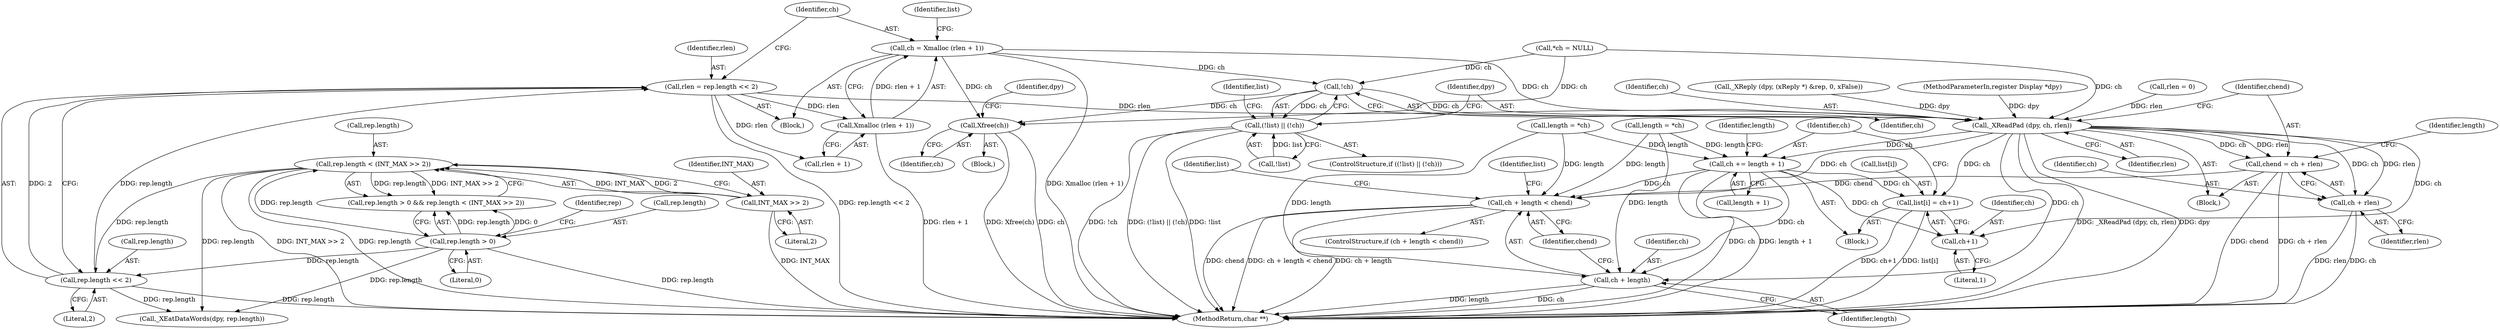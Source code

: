 digraph "0_libx11_b469da1430cdcee06e31c6251b83aede072a1ff0_1@API" {
"1000190" [label="(Call,ch = Xmalloc (rlen + 1))"];
"1000192" [label="(Call,Xmalloc (rlen + 1))"];
"1000183" [label="(Call,rlen = rep.length << 2)"];
"1000185" [label="(Call,rep.length << 2)"];
"1000175" [label="(Call,rep.length < (INT_MAX >> 2))"];
"1000170" [label="(Call,rep.length > 0)"];
"1000179" [label="(Call,INT_MAX >> 2)"];
"1000200" [label="(Call,!ch)"];
"1000197" [label="(Call,(!list) || (!ch))"];
"1000205" [label="(Call,Xfree(ch))"];
"1000219" [label="(Call,_XReadPad (dpy, ch, rlen))"];
"1000223" [label="(Call,chend = ch + rlen)"];
"1000245" [label="(Call,ch + length < chend)"];
"1000225" [label="(Call,ch + rlen)"];
"1000246" [label="(Call,ch + length)"];
"1000251" [label="(Call,list[i] = ch+1)"];
"1000255" [label="(Call,ch+1)"];
"1000258" [label="(Call,ch += length + 1)"];
"1000182" [label="(Block,)"];
"1000279" [label="(MethodReturn,char **)"];
"1000197" [label="(Call,(!list) || (!ch))"];
"1000175" [label="(Call,rep.length < (INT_MAX >> 2))"];
"1000198" [label="(Call,!list)"];
"1000250" [label="(Block,)"];
"1000196" [label="(ControlStructure,if ((!list) || (!ch)))"];
"1000224" [label="(Identifier,chend)"];
"1000128" [label="(Call,rlen = 0)"];
"1000220" [label="(Identifier,dpy)"];
"1000247" [label="(Identifier,ch)"];
"1000221" [label="(Identifier,ch)"];
"1000258" [label="(Call,ch += length + 1)"];
"1000246" [label="(Call,ch + length)"];
"1000191" [label="(Identifier,ch)"];
"1000186" [label="(Call,rep.length)"];
"1000257" [label="(Literal,1)"];
"1000177" [label="(Identifier,rep)"];
"1000223" [label="(Call,chend = ch + rlen)"];
"1000252" [label="(Call,list[i])"];
"1000256" [label="(Identifier,ch)"];
"1000222" [label="(Identifier,rlen)"];
"1000249" [label="(Identifier,chend)"];
"1000180" [label="(Identifier,INT_MAX)"];
"1000205" [label="(Call,Xfree(ch))"];
"1000206" [label="(Identifier,ch)"];
"1000225" [label="(Call,ch + rlen)"];
"1000248" [label="(Identifier,length)"];
"1000204" [label="(Identifier,list)"];
"1000171" [label="(Call,rep.length)"];
"1000189" [label="(Literal,2)"];
"1000251" [label="(Call,list[i] = ch+1)"];
"1000190" [label="(Call,ch = Xmalloc (rlen + 1))"];
"1000219" [label="(Call,_XReadPad (dpy, ch, rlen))"];
"1000184" [label="(Identifier,rlen)"];
"1000138" [label="(Call,_XReply (dpy, (xReply *) &rep, 0, xFalse))"];
"1000169" [label="(Call,rep.length > 0 && rep.length < (INT_MAX >> 2))"];
"1000200" [label="(Call,!ch)"];
"1000264" [label="(Identifier,length)"];
"1000183" [label="(Call,rlen = rep.length << 2)"];
"1000245" [label="(Call,ch + length < chend)"];
"1000229" [label="(Identifier,length)"];
"1000207" [label="(Call,_XEatDataWords(dpy, rep.length))"];
"1000107" [label="(MethodParameterIn,register Display *dpy)"];
"1000255" [label="(Call,ch+1)"];
"1000228" [label="(Call,length = *ch)"];
"1000202" [label="(Block,)"];
"1000116" [label="(Call,*ch = NULL)"];
"1000244" [label="(ControlStructure,if (ch + length < chend))"];
"1000253" [label="(Identifier,list)"];
"1000201" [label="(Identifier,ch)"];
"1000179" [label="(Call,INT_MAX >> 2)"];
"1000263" [label="(Call,length = *ch)"];
"1000176" [label="(Call,rep.length)"];
"1000226" [label="(Identifier,ch)"];
"1000192" [label="(Call,Xmalloc (rlen + 1))"];
"1000170" [label="(Call,rep.length > 0)"];
"1000174" [label="(Literal,0)"];
"1000260" [label="(Call,length + 1)"];
"1000276" [label="(Identifier,list)"];
"1000259" [label="(Identifier,ch)"];
"1000158" [label="(Block,)"];
"1000185" [label="(Call,rep.length << 2)"];
"1000199" [label="(Identifier,list)"];
"1000193" [label="(Call,rlen + 1)"];
"1000208" [label="(Identifier,dpy)"];
"1000181" [label="(Literal,2)"];
"1000227" [label="(Identifier,rlen)"];
"1000190" -> "1000182"  [label="AST: "];
"1000190" -> "1000192"  [label="CFG: "];
"1000191" -> "1000190"  [label="AST: "];
"1000192" -> "1000190"  [label="AST: "];
"1000199" -> "1000190"  [label="CFG: "];
"1000190" -> "1000279"  [label="DDG: Xmalloc (rlen + 1)"];
"1000192" -> "1000190"  [label="DDG: rlen + 1"];
"1000190" -> "1000200"  [label="DDG: ch"];
"1000190" -> "1000205"  [label="DDG: ch"];
"1000190" -> "1000219"  [label="DDG: ch"];
"1000192" -> "1000193"  [label="CFG: "];
"1000193" -> "1000192"  [label="AST: "];
"1000192" -> "1000279"  [label="DDG: rlen + 1"];
"1000183" -> "1000192"  [label="DDG: rlen"];
"1000183" -> "1000182"  [label="AST: "];
"1000183" -> "1000185"  [label="CFG: "];
"1000184" -> "1000183"  [label="AST: "];
"1000185" -> "1000183"  [label="AST: "];
"1000191" -> "1000183"  [label="CFG: "];
"1000183" -> "1000279"  [label="DDG: rep.length << 2"];
"1000185" -> "1000183"  [label="DDG: rep.length"];
"1000185" -> "1000183"  [label="DDG: 2"];
"1000183" -> "1000193"  [label="DDG: rlen"];
"1000183" -> "1000219"  [label="DDG: rlen"];
"1000185" -> "1000189"  [label="CFG: "];
"1000186" -> "1000185"  [label="AST: "];
"1000189" -> "1000185"  [label="AST: "];
"1000185" -> "1000279"  [label="DDG: rep.length"];
"1000175" -> "1000185"  [label="DDG: rep.length"];
"1000170" -> "1000185"  [label="DDG: rep.length"];
"1000185" -> "1000207"  [label="DDG: rep.length"];
"1000175" -> "1000169"  [label="AST: "];
"1000175" -> "1000179"  [label="CFG: "];
"1000176" -> "1000175"  [label="AST: "];
"1000179" -> "1000175"  [label="AST: "];
"1000169" -> "1000175"  [label="CFG: "];
"1000175" -> "1000279"  [label="DDG: INT_MAX >> 2"];
"1000175" -> "1000279"  [label="DDG: rep.length"];
"1000175" -> "1000169"  [label="DDG: rep.length"];
"1000175" -> "1000169"  [label="DDG: INT_MAX >> 2"];
"1000170" -> "1000175"  [label="DDG: rep.length"];
"1000179" -> "1000175"  [label="DDG: INT_MAX"];
"1000179" -> "1000175"  [label="DDG: 2"];
"1000175" -> "1000207"  [label="DDG: rep.length"];
"1000170" -> "1000169"  [label="AST: "];
"1000170" -> "1000174"  [label="CFG: "];
"1000171" -> "1000170"  [label="AST: "];
"1000174" -> "1000170"  [label="AST: "];
"1000177" -> "1000170"  [label="CFG: "];
"1000169" -> "1000170"  [label="CFG: "];
"1000170" -> "1000279"  [label="DDG: rep.length"];
"1000170" -> "1000169"  [label="DDG: rep.length"];
"1000170" -> "1000169"  [label="DDG: 0"];
"1000170" -> "1000207"  [label="DDG: rep.length"];
"1000179" -> "1000181"  [label="CFG: "];
"1000180" -> "1000179"  [label="AST: "];
"1000181" -> "1000179"  [label="AST: "];
"1000179" -> "1000279"  [label="DDG: INT_MAX"];
"1000200" -> "1000197"  [label="AST: "];
"1000200" -> "1000201"  [label="CFG: "];
"1000201" -> "1000200"  [label="AST: "];
"1000197" -> "1000200"  [label="CFG: "];
"1000200" -> "1000197"  [label="DDG: ch"];
"1000116" -> "1000200"  [label="DDG: ch"];
"1000200" -> "1000205"  [label="DDG: ch"];
"1000200" -> "1000219"  [label="DDG: ch"];
"1000197" -> "1000196"  [label="AST: "];
"1000197" -> "1000198"  [label="CFG: "];
"1000198" -> "1000197"  [label="AST: "];
"1000204" -> "1000197"  [label="CFG: "];
"1000220" -> "1000197"  [label="CFG: "];
"1000197" -> "1000279"  [label="DDG: !ch"];
"1000197" -> "1000279"  [label="DDG: (!list) || (!ch)"];
"1000197" -> "1000279"  [label="DDG: !list"];
"1000198" -> "1000197"  [label="DDG: list"];
"1000205" -> "1000202"  [label="AST: "];
"1000205" -> "1000206"  [label="CFG: "];
"1000206" -> "1000205"  [label="AST: "];
"1000208" -> "1000205"  [label="CFG: "];
"1000205" -> "1000279"  [label="DDG: ch"];
"1000205" -> "1000279"  [label="DDG: Xfree(ch)"];
"1000116" -> "1000205"  [label="DDG: ch"];
"1000219" -> "1000158"  [label="AST: "];
"1000219" -> "1000222"  [label="CFG: "];
"1000220" -> "1000219"  [label="AST: "];
"1000221" -> "1000219"  [label="AST: "];
"1000222" -> "1000219"  [label="AST: "];
"1000224" -> "1000219"  [label="CFG: "];
"1000219" -> "1000279"  [label="DDG: _XReadPad (dpy, ch, rlen)"];
"1000219" -> "1000279"  [label="DDG: dpy"];
"1000138" -> "1000219"  [label="DDG: dpy"];
"1000107" -> "1000219"  [label="DDG: dpy"];
"1000116" -> "1000219"  [label="DDG: ch"];
"1000128" -> "1000219"  [label="DDG: rlen"];
"1000219" -> "1000223"  [label="DDG: ch"];
"1000219" -> "1000223"  [label="DDG: rlen"];
"1000219" -> "1000225"  [label="DDG: ch"];
"1000219" -> "1000225"  [label="DDG: rlen"];
"1000219" -> "1000245"  [label="DDG: ch"];
"1000219" -> "1000246"  [label="DDG: ch"];
"1000219" -> "1000251"  [label="DDG: ch"];
"1000219" -> "1000255"  [label="DDG: ch"];
"1000219" -> "1000258"  [label="DDG: ch"];
"1000223" -> "1000158"  [label="AST: "];
"1000223" -> "1000225"  [label="CFG: "];
"1000224" -> "1000223"  [label="AST: "];
"1000225" -> "1000223"  [label="AST: "];
"1000229" -> "1000223"  [label="CFG: "];
"1000223" -> "1000279"  [label="DDG: ch + rlen"];
"1000223" -> "1000279"  [label="DDG: chend"];
"1000223" -> "1000245"  [label="DDG: chend"];
"1000245" -> "1000244"  [label="AST: "];
"1000245" -> "1000249"  [label="CFG: "];
"1000246" -> "1000245"  [label="AST: "];
"1000249" -> "1000245"  [label="AST: "];
"1000253" -> "1000245"  [label="CFG: "];
"1000276" -> "1000245"  [label="CFG: "];
"1000245" -> "1000279"  [label="DDG: ch + length < chend"];
"1000245" -> "1000279"  [label="DDG: ch + length"];
"1000245" -> "1000279"  [label="DDG: chend"];
"1000258" -> "1000245"  [label="DDG: ch"];
"1000228" -> "1000245"  [label="DDG: length"];
"1000263" -> "1000245"  [label="DDG: length"];
"1000225" -> "1000227"  [label="CFG: "];
"1000226" -> "1000225"  [label="AST: "];
"1000227" -> "1000225"  [label="AST: "];
"1000225" -> "1000279"  [label="DDG: rlen"];
"1000225" -> "1000279"  [label="DDG: ch"];
"1000246" -> "1000248"  [label="CFG: "];
"1000247" -> "1000246"  [label="AST: "];
"1000248" -> "1000246"  [label="AST: "];
"1000249" -> "1000246"  [label="CFG: "];
"1000246" -> "1000279"  [label="DDG: length"];
"1000246" -> "1000279"  [label="DDG: ch"];
"1000258" -> "1000246"  [label="DDG: ch"];
"1000228" -> "1000246"  [label="DDG: length"];
"1000263" -> "1000246"  [label="DDG: length"];
"1000251" -> "1000250"  [label="AST: "];
"1000251" -> "1000255"  [label="CFG: "];
"1000252" -> "1000251"  [label="AST: "];
"1000255" -> "1000251"  [label="AST: "];
"1000259" -> "1000251"  [label="CFG: "];
"1000251" -> "1000279"  [label="DDG: ch+1"];
"1000251" -> "1000279"  [label="DDG: list[i]"];
"1000258" -> "1000251"  [label="DDG: ch"];
"1000255" -> "1000257"  [label="CFG: "];
"1000256" -> "1000255"  [label="AST: "];
"1000257" -> "1000255"  [label="AST: "];
"1000258" -> "1000255"  [label="DDG: ch"];
"1000258" -> "1000250"  [label="AST: "];
"1000258" -> "1000260"  [label="CFG: "];
"1000259" -> "1000258"  [label="AST: "];
"1000260" -> "1000258"  [label="AST: "];
"1000264" -> "1000258"  [label="CFG: "];
"1000258" -> "1000279"  [label="DDG: ch"];
"1000258" -> "1000279"  [label="DDG: length + 1"];
"1000228" -> "1000258"  [label="DDG: length"];
"1000263" -> "1000258"  [label="DDG: length"];
}
